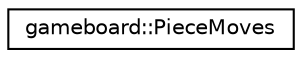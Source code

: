 digraph "Graphical Class Hierarchy"
{
 // LATEX_PDF_SIZE
  edge [fontname="Helvetica",fontsize="10",labelfontname="Helvetica",labelfontsize="10"];
  node [fontname="Helvetica",fontsize="10",shape=record];
  rankdir="LR";
  Node0 [label="gameboard::PieceMoves",height=0.2,width=0.4,color="black", fillcolor="white", style="filled",URL="$classgameboard_1_1PieceMoves.html",tooltip="Implements piece type dependent move rules; used by gameboard::MoveCalculator."];
}
